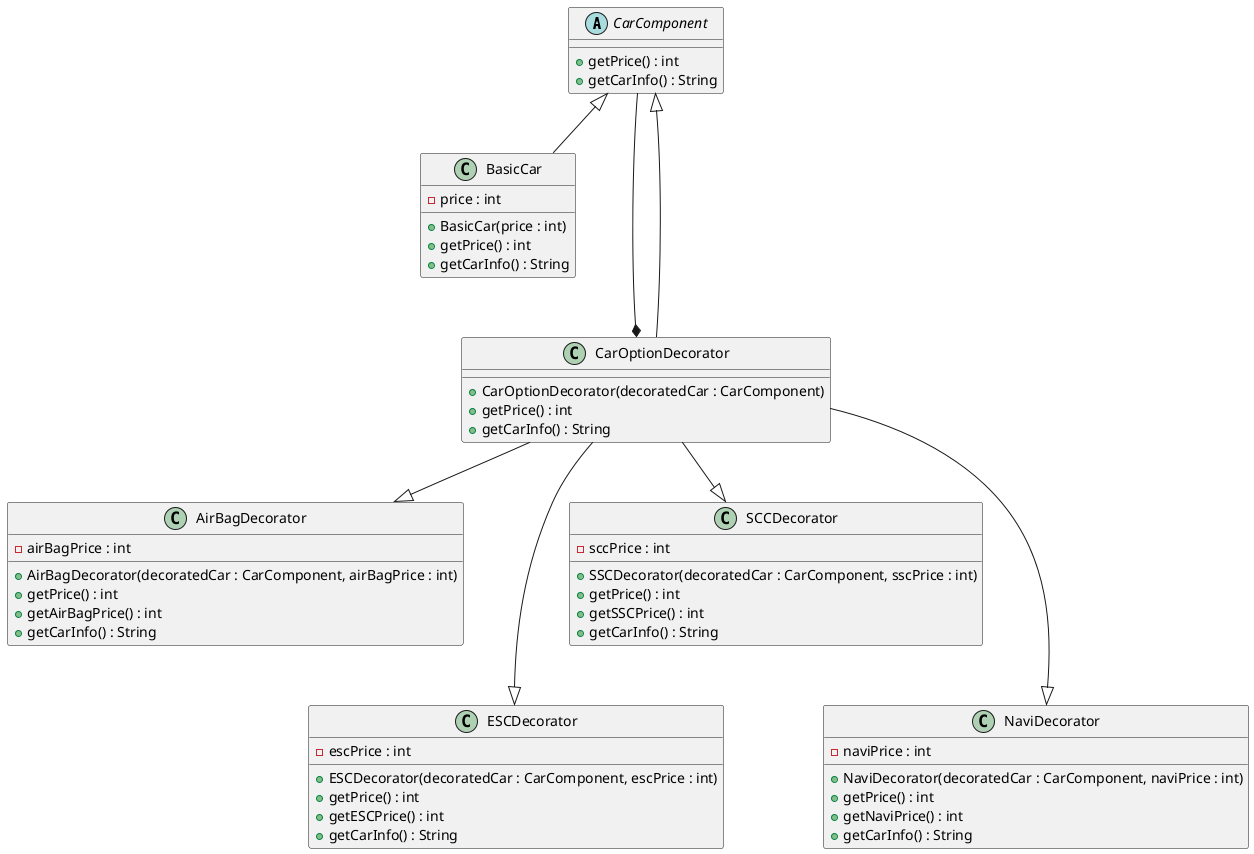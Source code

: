 @startuml

abstract class CarComponent {
    + getPrice() : int
    + getCarInfo() : String
}

class BasicCar {
    - price : int
    + BasicCar(price : int)
    + getPrice() : int
    + getCarInfo() : String
}

class CarOptionDecorator {
    + CarOptionDecorator(decoratedCar : CarComponent)
    + getPrice() : int
    + getCarInfo() : String
}

class AirBagDecorator {
    - airBagPrice : int
    + AirBagDecorator(decoratedCar : CarComponent, airBagPrice : int)
    + getPrice() : int
    + getAirBagPrice() : int
    + getCarInfo() : String
}

class ESCDecorator {
    - escPrice : int
    + ESCDecorator(decoratedCar : CarComponent, escPrice : int)
    + getPrice() : int
    + getESCPrice() : int
    + getCarInfo() : String
}

class SCCDecorator {
    - sccPrice : int
    + SSCDecorator(decoratedCar : CarComponent, sscPrice : int)
    + getPrice() : int
    + getSSCPrice() : int
    + getCarInfo() : String
}

class NaviDecorator {
    - naviPrice : int
    + NaviDecorator(decoratedCar : CarComponent, naviPrice : int)
    + getPrice() : int
    + getNaviPrice() : int
    + getCarInfo() : String
}


CarComponent ---* CarOptionDecorator
CarComponent <|-- CarOptionDecorator
CarComponent <|-- BasicCar
CarOptionDecorator --|> AirBagDecorator
CarOptionDecorator ---|> ESCDecorator
CarOptionDecorator --|> SCCDecorator
CarOptionDecorator ---|> NaviDecorator

@enduml